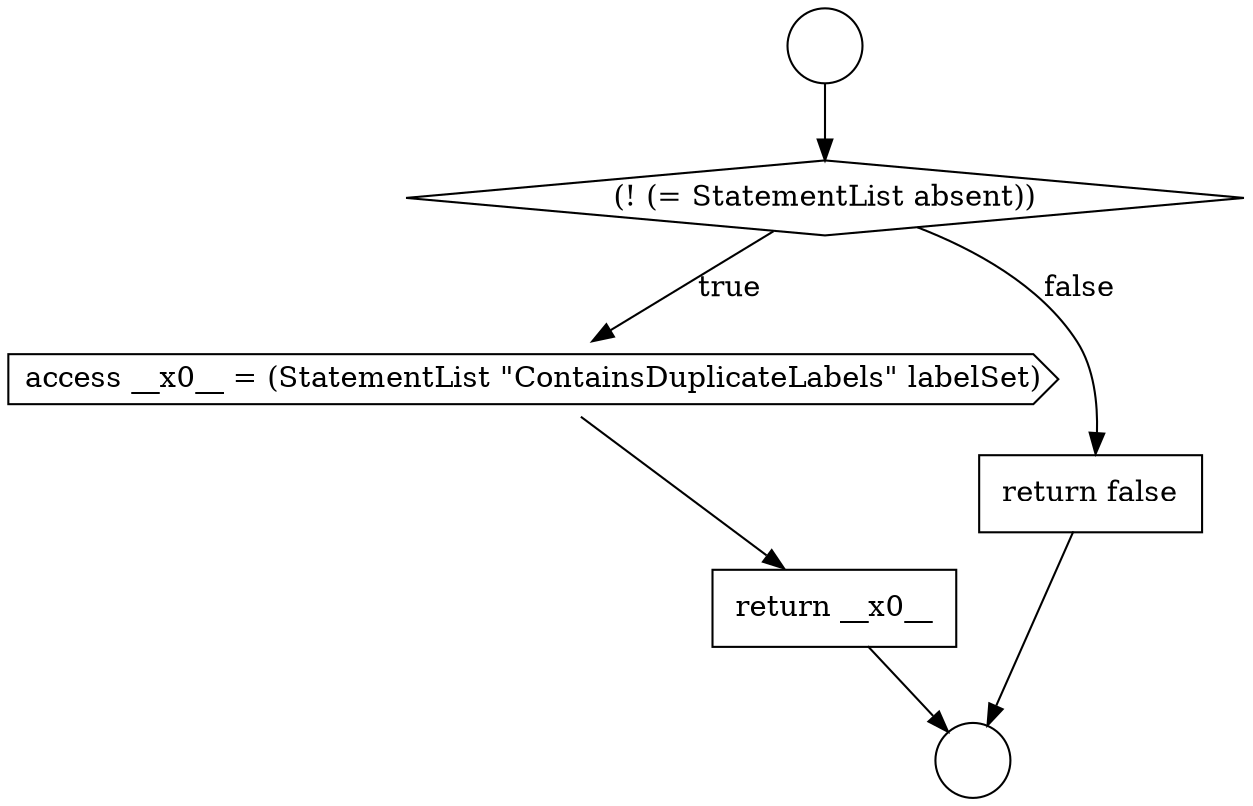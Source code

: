 digraph {
  node6855 [shape=cds, label=<<font color="black">access __x0__ = (StatementList &quot;ContainsDuplicateLabels&quot; labelSet)</font>> color="black" fillcolor="white" style=filled]
  node6856 [shape=none, margin=0, label=<<font color="black">
    <table border="0" cellborder="1" cellspacing="0" cellpadding="10">
      <tr><td align="left">return __x0__</td></tr>
    </table>
  </font>> color="black" fillcolor="white" style=filled]
  node6852 [shape=circle label=" " color="black" fillcolor="white" style=filled]
  node6853 [shape=circle label=" " color="black" fillcolor="white" style=filled]
  node6854 [shape=diamond, label=<<font color="black">(! (= StatementList absent))</font>> color="black" fillcolor="white" style=filled]
  node6857 [shape=none, margin=0, label=<<font color="black">
    <table border="0" cellborder="1" cellspacing="0" cellpadding="10">
      <tr><td align="left">return false</td></tr>
    </table>
  </font>> color="black" fillcolor="white" style=filled]
  node6857 -> node6853 [ color="black"]
  node6852 -> node6854 [ color="black"]
  node6856 -> node6853 [ color="black"]
  node6855 -> node6856 [ color="black"]
  node6854 -> node6855 [label=<<font color="black">true</font>> color="black"]
  node6854 -> node6857 [label=<<font color="black">false</font>> color="black"]
}
